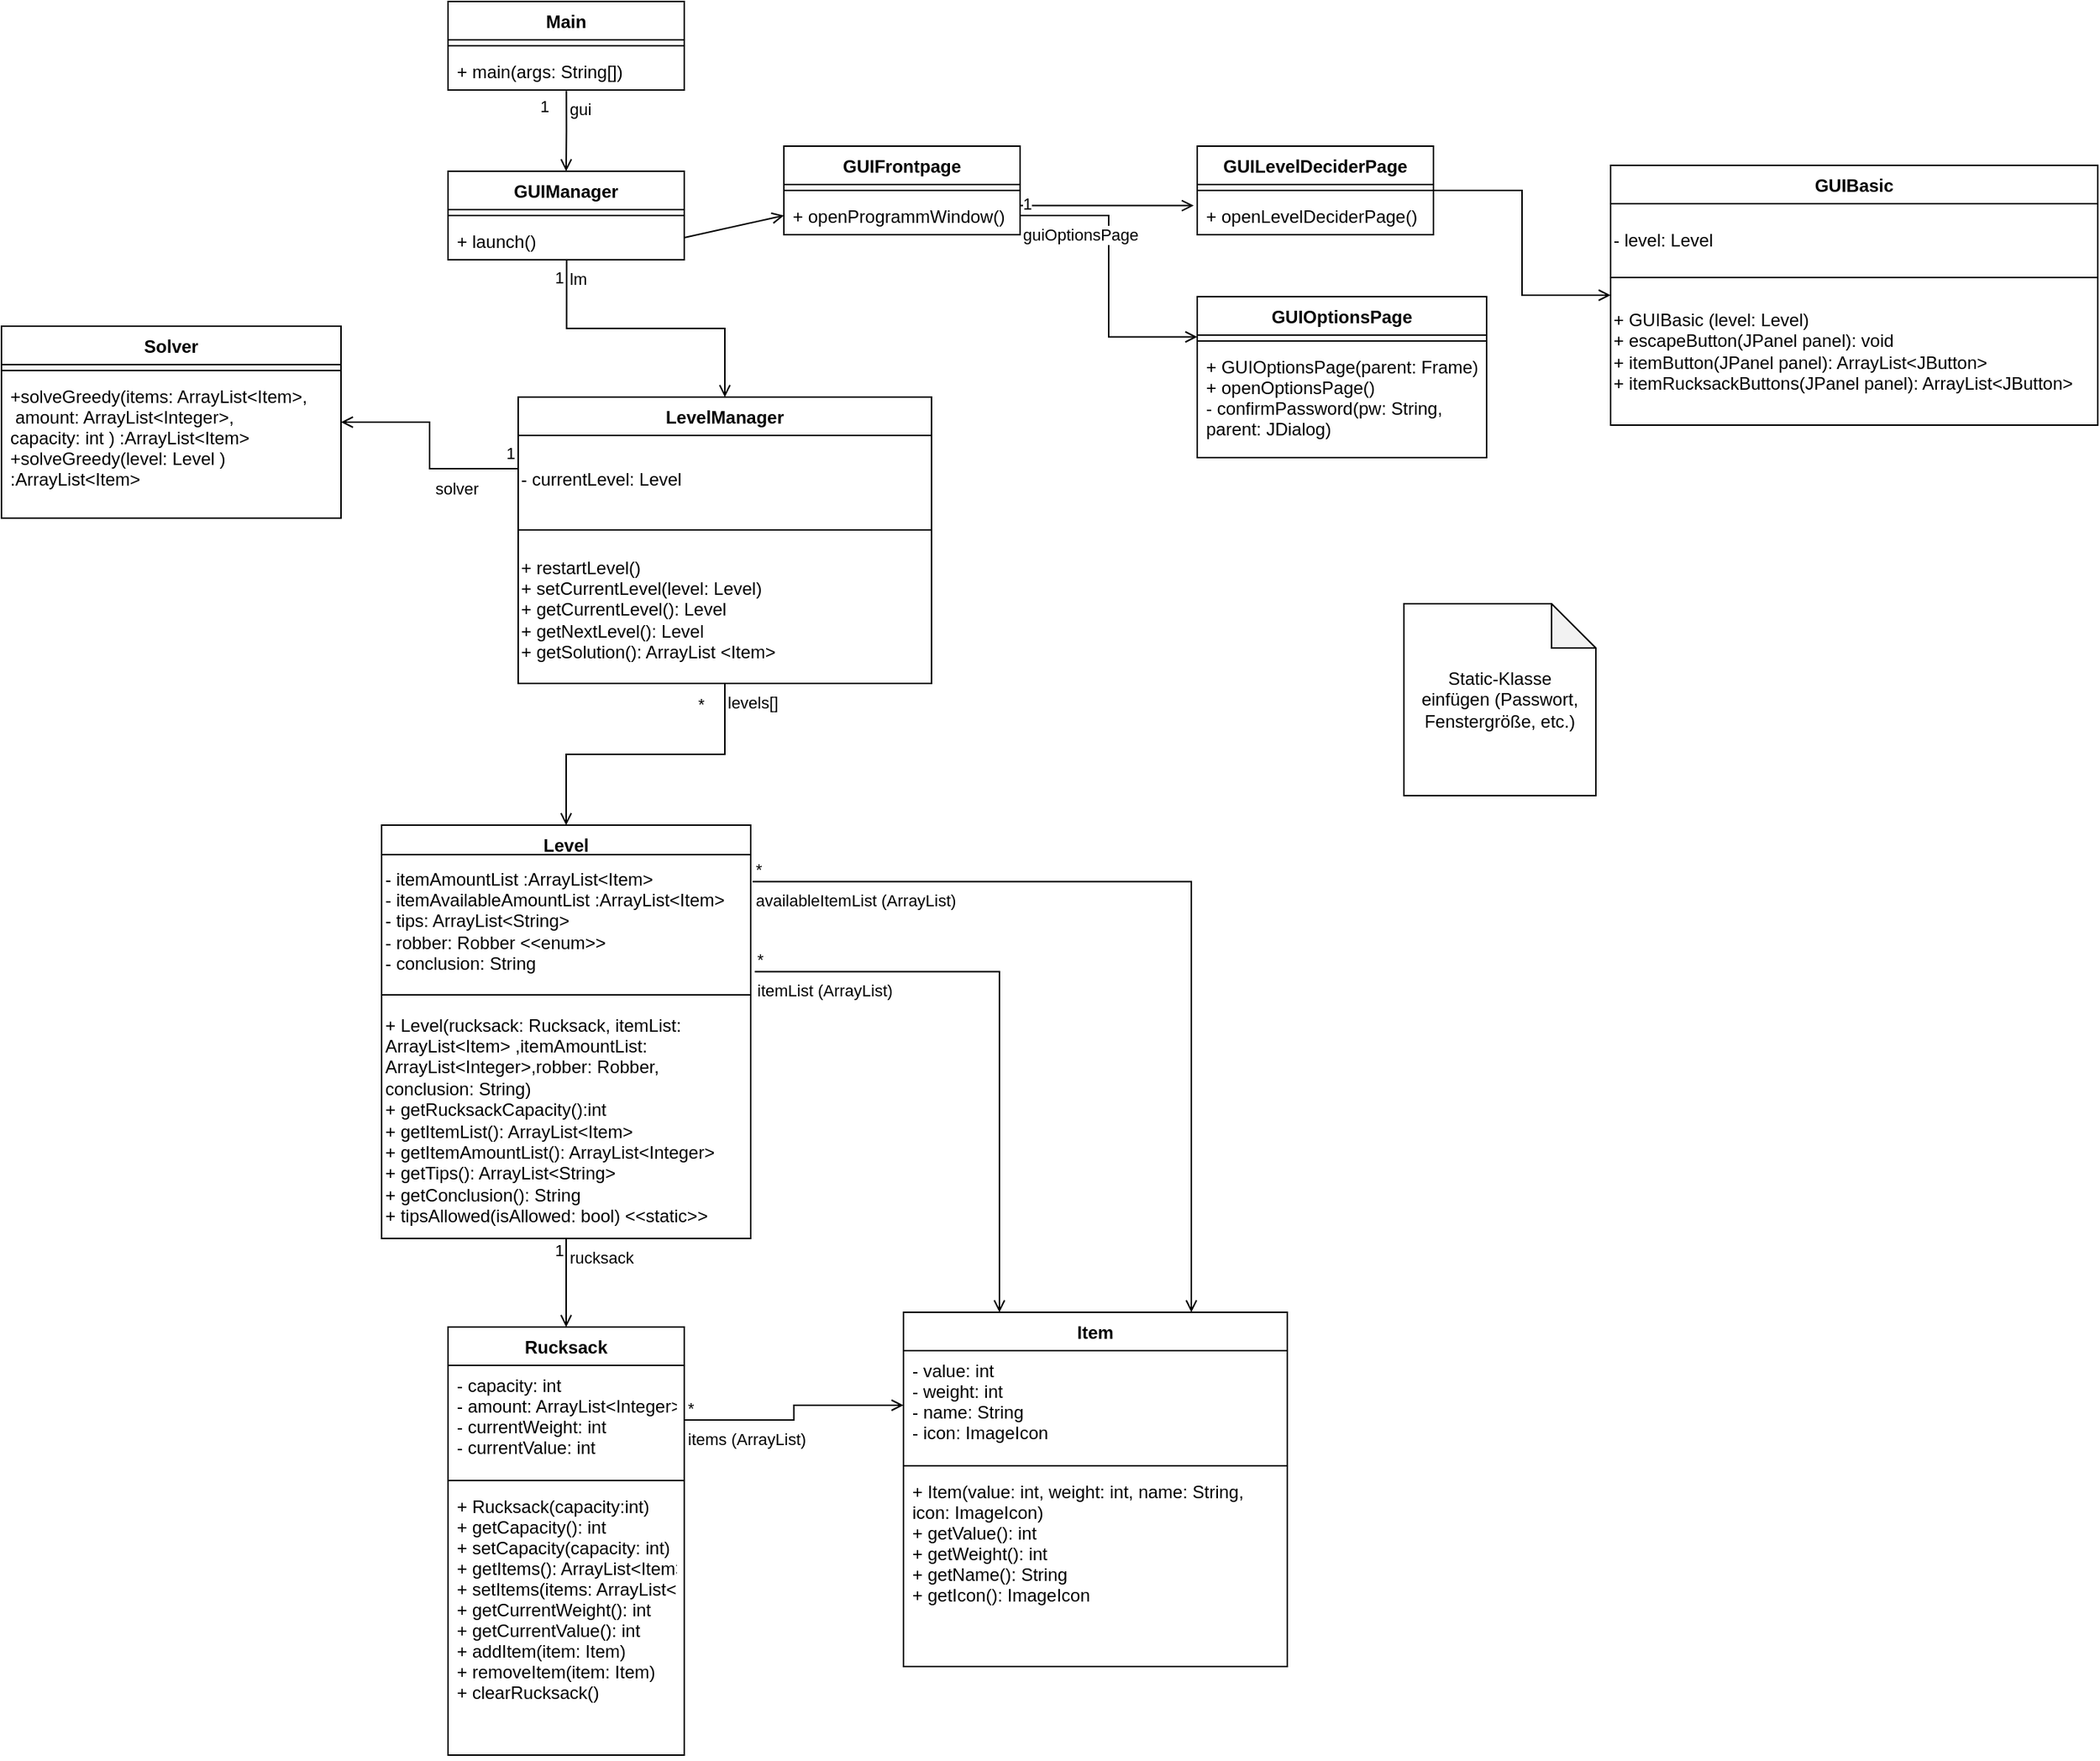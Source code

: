 <mxfile version="20.6.1" type="device"><diagram id="mvksxYR37wyYuG3UCGVY" name="Page-1"><mxGraphModel dx="676" dy="480" grid="1" gridSize="10" guides="1" tooltips="1" connect="1" arrows="1" fold="1" page="1" pageScale="1" pageWidth="827" pageHeight="1169" math="0" shadow="0"><root><mxCell id="0"/><mxCell id="1" parent="0"/><mxCell id="3Lkax07c6LPgoKpLeekD-1" value="Main" style="swimlane;fontStyle=1;align=center;verticalAlign=top;childLayout=stackLayout;horizontal=1;startSize=26;horizontalStack=0;resizeParent=1;resizeParentMax=0;resizeLast=0;collapsible=1;marginBottom=0;" parent="1" vertex="1"><mxGeometry x="312.5" y="32" width="160" height="60" as="geometry"/></mxCell><mxCell id="3Lkax07c6LPgoKpLeekD-3" value="" style="line;strokeWidth=1;fillColor=none;align=left;verticalAlign=middle;spacingTop=-1;spacingLeft=3;spacingRight=3;rotatable=0;labelPosition=right;points=[];portConstraint=eastwest;strokeColor=inherit;" parent="3Lkax07c6LPgoKpLeekD-1" vertex="1"><mxGeometry y="26" width="160" height="8" as="geometry"/></mxCell><mxCell id="3Lkax07c6LPgoKpLeekD-4" value="+ main(args: String[])" style="text;strokeColor=none;fillColor=none;align=left;verticalAlign=top;spacingLeft=4;spacingRight=4;overflow=hidden;rotatable=0;points=[[0,0.5],[1,0.5]];portConstraint=eastwest;" parent="3Lkax07c6LPgoKpLeekD-1" vertex="1"><mxGeometry y="34" width="160" height="26" as="geometry"/></mxCell><mxCell id="3Lkax07c6LPgoKpLeekD-5" value="GUIManager" style="swimlane;fontStyle=1;align=center;verticalAlign=top;childLayout=stackLayout;horizontal=1;startSize=26;horizontalStack=0;resizeParent=1;resizeParentMax=0;resizeLast=0;collapsible=1;marginBottom=0;" parent="1" vertex="1"><mxGeometry x="312.5" y="147" width="160" height="60" as="geometry"/></mxCell><mxCell id="3Lkax07c6LPgoKpLeekD-7" value="" style="line;strokeWidth=1;fillColor=none;align=left;verticalAlign=middle;spacingTop=-1;spacingLeft=3;spacingRight=3;rotatable=0;labelPosition=right;points=[];portConstraint=eastwest;strokeColor=inherit;" parent="3Lkax07c6LPgoKpLeekD-5" vertex="1"><mxGeometry y="26" width="160" height="8" as="geometry"/></mxCell><mxCell id="3Lkax07c6LPgoKpLeekD-8" value="+ launch()" style="text;strokeColor=none;fillColor=none;align=left;verticalAlign=top;spacingLeft=4;spacingRight=4;overflow=hidden;rotatable=0;points=[[0,0.5],[1,0.5]];portConstraint=eastwest;" parent="3Lkax07c6LPgoKpLeekD-5" vertex="1"><mxGeometry y="34" width="160" height="26" as="geometry"/></mxCell><mxCell id="3Lkax07c6LPgoKpLeekD-9" value="LevelManager" style="swimlane;fontStyle=1;align=center;verticalAlign=top;childLayout=stackLayout;horizontal=1;startSize=26;horizontalStack=0;resizeParent=1;resizeParentMax=0;resizeLast=0;collapsible=1;marginBottom=0;" parent="1" vertex="1"><mxGeometry x="360" y="300" width="280" height="194" as="geometry"><mxRectangle x="310" y="250" width="220" height="210" as="alternateBounds"/></mxGeometry></mxCell><mxCell id="kdeTMZNGUCxmGkDWpaPE-43" value="- currentLevel: Level" style="text;html=1;strokeColor=none;fillColor=none;align=left;verticalAlign=middle;whiteSpace=wrap;rounded=0;" vertex="1" parent="3Lkax07c6LPgoKpLeekD-9"><mxGeometry y="26" width="280" height="60" as="geometry"/></mxCell><mxCell id="3Lkax07c6LPgoKpLeekD-11" value="" style="line;strokeWidth=1;fillColor=none;align=left;verticalAlign=middle;spacingTop=-1;spacingLeft=3;spacingRight=3;rotatable=0;labelPosition=right;points=[];portConstraint=eastwest;strokeColor=inherit;" parent="3Lkax07c6LPgoKpLeekD-9" vertex="1"><mxGeometry y="86" width="280" height="8" as="geometry"/></mxCell><mxCell id="kdeTMZNGUCxmGkDWpaPE-44" value="+ restartLevel()&lt;br&gt;+ setCurrentLevel(level: Level)&lt;br&gt;+ getCurrentLevel(): Level&lt;br&gt;+ getNextLevel(): Level&lt;br&gt;+ getSolution(): ArrayList &amp;lt;Item&amp;gt;&lt;br&gt;" style="text;html=1;strokeColor=none;fillColor=none;align=left;verticalAlign=middle;whiteSpace=wrap;rounded=0;" vertex="1" parent="3Lkax07c6LPgoKpLeekD-9"><mxGeometry y="94" width="280" height="100" as="geometry"/></mxCell><mxCell id="3Lkax07c6LPgoKpLeekD-25" value="gui" style="endArrow=open;endFill=0;html=1;edgeStyle=orthogonalEdgeStyle;align=left;verticalAlign=top;rounded=0;exitX=0.501;exitY=1.022;exitDx=0;exitDy=0;exitPerimeter=0;entryX=0.5;entryY=0;entryDx=0;entryDy=0;" parent="1" source="3Lkax07c6LPgoKpLeekD-4" target="3Lkax07c6LPgoKpLeekD-5" edge="1"><mxGeometry x="-1" y="-1" relative="1" as="geometry"><mxPoint x="432.5" y="252" as="sourcePoint"/><mxPoint x="542.5" y="72" as="targetPoint"/><mxPoint x="1" y="-1" as="offset"/></mxGeometry></mxCell><mxCell id="3Lkax07c6LPgoKpLeekD-26" value="1" style="edgeLabel;resizable=0;html=1;align=left;verticalAlign=bottom;" parent="3Lkax07c6LPgoKpLeekD-25" connectable="0" vertex="1"><mxGeometry x="-1" relative="1" as="geometry"><mxPoint x="-20" y="19" as="offset"/></mxGeometry></mxCell><mxCell id="3Lkax07c6LPgoKpLeekD-27" value="lm" style="endArrow=open;endFill=0;html=1;edgeStyle=orthogonalEdgeStyle;align=left;verticalAlign=top;rounded=0;entryX=0.5;entryY=0;entryDx=0;entryDy=0;exitX=0.502;exitY=1;exitDx=0;exitDy=0;exitPerimeter=0;" parent="1" source="3Lkax07c6LPgoKpLeekD-8" target="3Lkax07c6LPgoKpLeekD-9" edge="1"><mxGeometry x="-1" relative="1" as="geometry"><mxPoint x="370" y="280" as="sourcePoint"/><mxPoint x="530" y="280" as="targetPoint"/></mxGeometry></mxCell><mxCell id="3Lkax07c6LPgoKpLeekD-28" value="1" style="edgeLabel;resizable=0;html=1;align=left;verticalAlign=bottom;" parent="3Lkax07c6LPgoKpLeekD-27" connectable="0" vertex="1"><mxGeometry x="-1" relative="1" as="geometry"><mxPoint x="-10" y="20" as="offset"/></mxGeometry></mxCell><mxCell id="3Lkax07c6LPgoKpLeekD-29" value="Solver" style="swimlane;fontStyle=1;align=center;verticalAlign=top;childLayout=stackLayout;horizontal=1;startSize=26;horizontalStack=0;resizeParent=1;resizeParentMax=0;resizeLast=0;collapsible=1;marginBottom=0;" parent="1" vertex="1"><mxGeometry x="10" y="252" width="230" height="130" as="geometry"/></mxCell><mxCell id="3Lkax07c6LPgoKpLeekD-31" value="" style="line;strokeWidth=1;fillColor=none;align=left;verticalAlign=middle;spacingTop=-1;spacingLeft=3;spacingRight=3;rotatable=0;labelPosition=right;points=[];portConstraint=eastwest;strokeColor=inherit;" parent="3Lkax07c6LPgoKpLeekD-29" vertex="1"><mxGeometry y="26" width="230" height="8" as="geometry"/></mxCell><mxCell id="3Lkax07c6LPgoKpLeekD-32" value="+solveGreedy(items: ArrayList&lt;Item&gt;,&#10; amount: ArrayList&lt;Integer&gt;, &#10;capacity: int ) :ArrayList&lt;Item&gt;&#10;+solveGreedy(level: Level ) &#10;:ArrayList&lt;Item&gt;" style="text;strokeColor=none;fillColor=none;align=left;verticalAlign=top;spacingLeft=4;spacingRight=4;overflow=hidden;rotatable=0;points=[[0,0.5],[1,0.5]];portConstraint=eastwest;" parent="3Lkax07c6LPgoKpLeekD-29" vertex="1"><mxGeometry y="34" width="230" height="96" as="geometry"/></mxCell><mxCell id="3Lkax07c6LPgoKpLeekD-33" value="Level" style="swimlane;fontStyle=1;align=center;verticalAlign=top;childLayout=stackLayout;horizontal=1;startSize=20;horizontalStack=0;resizeParent=1;resizeParentMax=0;resizeLast=0;collapsible=1;marginBottom=0;" parent="1" vertex="1"><mxGeometry x="267.5" y="590" width="250" height="280" as="geometry"/></mxCell><mxCell id="8" value="- itemAmountList :ArrayList&amp;lt;Item&amp;gt;&lt;br&gt;- itemAvailableAmountList :ArrayList&amp;lt;Item&amp;gt;&lt;br&gt;- tips: ArrayList&amp;lt;String&amp;gt;&lt;br&gt;- robber: Robber &amp;lt;&amp;lt;enum&amp;gt;&amp;gt;&lt;br&gt;- conclusion: String" style="text;html=1;align=left;verticalAlign=middle;resizable=0;points=[];autosize=1;strokeColor=none;fillColor=none;" parent="3Lkax07c6LPgoKpLeekD-33" vertex="1"><mxGeometry y="20" width="250" height="90" as="geometry"/></mxCell><mxCell id="3Lkax07c6LPgoKpLeekD-35" value="" style="line;strokeWidth=1;fillColor=none;align=left;verticalAlign=middle;spacingTop=-1;spacingLeft=3;spacingRight=3;rotatable=0;labelPosition=right;points=[];portConstraint=eastwest;strokeColor=inherit;" parent="3Lkax07c6LPgoKpLeekD-33" vertex="1"><mxGeometry y="110" width="250" height="10" as="geometry"/></mxCell><mxCell id="11" value="&lt;span class=&quot;pl-smi&quot;&gt;+ Level&lt;/span&gt;(r&lt;span class=&quot;pl-smi&quot;&gt;ucksack:&lt;/span&gt;&amp;nbsp;R&lt;span class=&quot;pl-s1&quot;&gt;ucksack&lt;/span&gt;,&amp;nbsp;&lt;span class=&quot;pl-s1&quot;&gt;itemList:&amp;nbsp;&lt;br&gt;&lt;span class=&quot;pl-smi&quot;&gt;ArrayList&lt;/span&gt;&amp;lt;&lt;span class=&quot;pl-smi&quot;&gt;Item&lt;/span&gt;&amp;gt;&amp;nbsp;&lt;/span&gt;,&lt;span class=&quot;pl-s1&quot;&gt;itemAmountList:&amp;nbsp;&amp;nbsp;&lt;br&gt;&lt;span class=&quot;pl-smi&quot;&gt;ArrayList&lt;/span&gt;&amp;lt;&lt;span class=&quot;pl-smi&quot;&gt;Integer&lt;/span&gt;&amp;gt;,robber: Robber, &lt;br&gt;conclusion: String&lt;/span&gt;)&lt;br&gt;&lt;span style=&quot;&quot;&gt;+ g&lt;/span&gt;&lt;span class=&quot;pl-en&quot;&gt;etRucksackCapacity&lt;/span&gt;():int&lt;br&gt;&lt;span style=&quot;&quot;&gt;+ getItemList(): ArrayList&amp;lt;Item&amp;gt;&lt;br&gt;+ getItemAmountList(): ArrayList&amp;lt;Integer&amp;gt;&lt;br&gt;+ getTips(): ArrayList&amp;lt;String&amp;gt;&lt;br&gt;+ getConclusion(): String&lt;br&gt;+ tipsAllowed(isAllowed: bool) &amp;lt;&amp;lt;static&amp;gt;&amp;gt;&lt;br&gt;&lt;/span&gt;" style="text;html=1;align=left;verticalAlign=middle;resizable=0;points=[];autosize=1;strokeColor=none;fillColor=none;" parent="3Lkax07c6LPgoKpLeekD-33" vertex="1"><mxGeometry y="120" width="250" height="160" as="geometry"/></mxCell><mxCell id="3Lkax07c6LPgoKpLeekD-37" value="solver" style="endArrow=open;endFill=0;html=1;edgeStyle=orthogonalEdgeStyle;align=left;verticalAlign=top;rounded=0;exitX=0;exitY=0.25;exitDx=0;exitDy=0;entryX=1;entryY=0.5;entryDx=0;entryDy=0;" parent="1" source="3Lkax07c6LPgoKpLeekD-9" target="3Lkax07c6LPgoKpLeekD-29" edge="1"><mxGeometry x="-0.234" relative="1" as="geometry"><mxPoint x="310" y="410" as="sourcePoint"/><mxPoint x="240" y="309" as="targetPoint"/><mxPoint as="offset"/></mxGeometry></mxCell><mxCell id="3Lkax07c6LPgoKpLeekD-38" value="1" style="edgeLabel;resizable=0;html=1;align=left;verticalAlign=bottom;" parent="3Lkax07c6LPgoKpLeekD-37" connectable="0" vertex="1"><mxGeometry x="-1" relative="1" as="geometry"><mxPoint x="-10" y="-2" as="offset"/></mxGeometry></mxCell><mxCell id="3Lkax07c6LPgoKpLeekD-39" value="levels[]" style="endArrow=open;endFill=0;html=1;edgeStyle=orthogonalEdgeStyle;align=left;verticalAlign=top;rounded=0;exitX=0.5;exitY=1;exitDx=0;exitDy=0;entryX=0.5;entryY=0;entryDx=0;entryDy=0;" parent="1" source="3Lkax07c6LPgoKpLeekD-9" target="3Lkax07c6LPgoKpLeekD-33" edge="1"><mxGeometry x="-1" relative="1" as="geometry"><mxPoint x="370" y="410" as="sourcePoint"/><mxPoint x="530" y="410" as="targetPoint"/></mxGeometry></mxCell><mxCell id="3Lkax07c6LPgoKpLeekD-40" value="*" style="edgeLabel;resizable=0;html=1;align=left;verticalAlign=bottom;" parent="3Lkax07c6LPgoKpLeekD-39" connectable="0" vertex="1"><mxGeometry x="-1" relative="1" as="geometry"><mxPoint x="-20" y="22" as="offset"/></mxGeometry></mxCell><mxCell id="3Lkax07c6LPgoKpLeekD-41" value="Rucksack" style="swimlane;fontStyle=1;align=center;verticalAlign=top;childLayout=stackLayout;horizontal=1;startSize=26;horizontalStack=0;resizeParent=1;resizeParentMax=0;resizeLast=0;collapsible=1;marginBottom=0;" parent="1" vertex="1"><mxGeometry x="312.5" y="930" width="160" height="290" as="geometry"/></mxCell><mxCell id="3Lkax07c6LPgoKpLeekD-42" value="- capacity: int&#10;- amount: ArrayList&lt;Integer&gt;&#10;- currentWeight: int&#10;- currentValue: int&#10;" style="text;strokeColor=none;fillColor=none;align=left;verticalAlign=top;spacingLeft=4;spacingRight=4;overflow=hidden;rotatable=0;points=[[0,0.5],[1,0.5]];portConstraint=eastwest;" parent="3Lkax07c6LPgoKpLeekD-41" vertex="1"><mxGeometry y="26" width="160" height="74" as="geometry"/></mxCell><mxCell id="3Lkax07c6LPgoKpLeekD-43" value="" style="line;strokeWidth=1;fillColor=none;align=left;verticalAlign=middle;spacingTop=-1;spacingLeft=3;spacingRight=3;rotatable=0;labelPosition=right;points=[];portConstraint=eastwest;strokeColor=inherit;" parent="3Lkax07c6LPgoKpLeekD-41" vertex="1"><mxGeometry y="100" width="160" height="8" as="geometry"/></mxCell><mxCell id="3Lkax07c6LPgoKpLeekD-44" value="+ Rucksack(capacity:int)&#10;+ getCapacity(): int&#10;+ setCapacity(capacity: int)&#10;+ getItems(): ArrayList&lt;Item&gt;&#10;+ setItems(items: ArrayList&lt;Item&gt;)&#10;+ getCurrentWeight(): int&#10;+ getCurrentValue(): int&#10;+ addItem(item: Item)&#10;+ removeItem(item: Item)&#10;+ clearRucksack()&#10;&#10;&#10;" style="text;strokeColor=none;fillColor=none;align=left;verticalAlign=top;spacingLeft=4;spacingRight=4;overflow=hidden;rotatable=0;points=[[0,0.5],[1,0.5]];portConstraint=eastwest;" parent="3Lkax07c6LPgoKpLeekD-41" vertex="1"><mxGeometry y="108" width="160" height="182" as="geometry"/></mxCell><mxCell id="3Lkax07c6LPgoKpLeekD-45" value="rucksack" style="endArrow=open;endFill=0;html=1;edgeStyle=orthogonalEdgeStyle;align=left;verticalAlign=top;rounded=0;exitX=0.5;exitY=1;exitDx=0;exitDy=0;entryX=0.5;entryY=0;entryDx=0;entryDy=0;" parent="1" source="3Lkax07c6LPgoKpLeekD-33" target="3Lkax07c6LPgoKpLeekD-41" edge="1"><mxGeometry x="-1" relative="1" as="geometry"><mxPoint x="370" y="660" as="sourcePoint"/><mxPoint x="530" y="660" as="targetPoint"/></mxGeometry></mxCell><mxCell id="3Lkax07c6LPgoKpLeekD-46" value="1" style="edgeLabel;resizable=0;html=1;align=left;verticalAlign=bottom;" parent="3Lkax07c6LPgoKpLeekD-45" connectable="0" vertex="1"><mxGeometry x="-1" relative="1" as="geometry"><mxPoint x="-10" y="16" as="offset"/></mxGeometry></mxCell><mxCell id="3Lkax07c6LPgoKpLeekD-47" value="Item" style="swimlane;fontStyle=1;align=center;verticalAlign=top;childLayout=stackLayout;horizontal=1;startSize=26;horizontalStack=0;resizeParent=1;resizeParentMax=0;resizeLast=0;collapsible=1;marginBottom=0;" parent="1" vertex="1"><mxGeometry x="621" y="920" width="260" height="240" as="geometry"/></mxCell><mxCell id="3Lkax07c6LPgoKpLeekD-48" value="- value: int&#10;- weight: int&#10;- name: String&#10;- icon: ImageIcon" style="text;strokeColor=none;fillColor=none;align=left;verticalAlign=top;spacingLeft=4;spacingRight=4;overflow=hidden;rotatable=0;points=[[0,0.5],[1,0.5]];portConstraint=eastwest;" parent="3Lkax07c6LPgoKpLeekD-47" vertex="1"><mxGeometry y="26" width="260" height="74" as="geometry"/></mxCell><mxCell id="3Lkax07c6LPgoKpLeekD-49" value="" style="line;strokeWidth=1;fillColor=none;align=left;verticalAlign=middle;spacingTop=-1;spacingLeft=3;spacingRight=3;rotatable=0;labelPosition=right;points=[];portConstraint=eastwest;strokeColor=inherit;" parent="3Lkax07c6LPgoKpLeekD-47" vertex="1"><mxGeometry y="100" width="260" height="8" as="geometry"/></mxCell><mxCell id="3Lkax07c6LPgoKpLeekD-50" value="+ Item(value: int, weight: int, name: String,&#10;icon: ImageIcon)&#10;+ getValue(): int&#10;+ getWeight(): int&#10;+ getName(): String&#10;+ getIcon(): ImageIcon" style="text;strokeColor=none;fillColor=none;align=left;verticalAlign=top;spacingLeft=4;spacingRight=4;overflow=hidden;rotatable=0;points=[[0,0.5],[1,0.5]];portConstraint=eastwest;" parent="3Lkax07c6LPgoKpLeekD-47" vertex="1"><mxGeometry y="108" width="260" height="132" as="geometry"/></mxCell><mxCell id="3Lkax07c6LPgoKpLeekD-51" value="items (ArrayList)" style="endArrow=open;endFill=0;html=1;edgeStyle=orthogonalEdgeStyle;align=left;verticalAlign=top;rounded=0;exitX=1;exitY=0.5;exitDx=0;exitDy=0;entryX=0;entryY=0.5;entryDx=0;entryDy=0;" parent="1" source="3Lkax07c6LPgoKpLeekD-42" target="3Lkax07c6LPgoKpLeekD-48" edge="1"><mxGeometry x="-1" relative="1" as="geometry"><mxPoint x="520" y="930" as="sourcePoint"/><mxPoint x="530" y="930" as="targetPoint"/></mxGeometry></mxCell><mxCell id="3Lkax07c6LPgoKpLeekD-52" value="*" style="edgeLabel;resizable=0;html=1;align=left;verticalAlign=bottom;" parent="3Lkax07c6LPgoKpLeekD-51" connectable="0" vertex="1"><mxGeometry x="-1" relative="1" as="geometry"/></mxCell><mxCell id="15" value="itemList (ArrayList)" style="endArrow=open;endFill=0;html=1;edgeStyle=orthogonalEdgeStyle;align=left;verticalAlign=top;rounded=0;entryX=0.25;entryY=0;entryDx=0;entryDy=0;exitX=1.011;exitY=0.88;exitDx=0;exitDy=0;exitPerimeter=0;" parent="1" source="8" target="3Lkax07c6LPgoKpLeekD-47" edge="1"><mxGeometry x="-1" relative="1" as="geometry"><mxPoint x="600" y="660" as="sourcePoint"/><mxPoint x="820" y="810" as="targetPoint"/></mxGeometry></mxCell><mxCell id="16" value="*" style="edgeLabel;resizable=0;html=1;align=left;verticalAlign=bottom;" parent="15" connectable="0" vertex="1"><mxGeometry x="-1" relative="1" as="geometry"/></mxCell><mxCell id="17" value="availableItemList (ArrayList)" style="endArrow=open;endFill=0;html=1;edgeStyle=orthogonalEdgeStyle;align=left;verticalAlign=top;rounded=0;entryX=0.75;entryY=0;entryDx=0;entryDy=0;exitX=1.005;exitY=0.203;exitDx=0;exitDy=0;exitPerimeter=0;" parent="1" source="8" target="3Lkax07c6LPgoKpLeekD-47" edge="1"><mxGeometry x="-1" relative="1" as="geometry"><mxPoint x="610" y="710" as="sourcePoint"/><mxPoint x="770" y="710" as="targetPoint"/></mxGeometry></mxCell><mxCell id="18" value="*" style="edgeLabel;resizable=0;html=1;align=left;verticalAlign=bottom;" parent="17" connectable="0" vertex="1"><mxGeometry x="-1" relative="1" as="geometry"/></mxCell><mxCell id="19" value="GUIFrontpage" style="swimlane;fontStyle=1;align=center;verticalAlign=top;childLayout=stackLayout;horizontal=1;startSize=26;horizontalStack=0;resizeParent=1;resizeParentMax=0;resizeLast=0;collapsible=1;marginBottom=0;" parent="1" vertex="1"><mxGeometry x="540" y="130" width="160" height="60" as="geometry"/></mxCell><mxCell id="20" value="" style="line;strokeWidth=1;fillColor=none;align=left;verticalAlign=middle;spacingTop=-1;spacingLeft=3;spacingRight=3;rotatable=0;labelPosition=right;points=[];portConstraint=eastwest;strokeColor=inherit;" parent="19" vertex="1"><mxGeometry y="26" width="160" height="8" as="geometry"/></mxCell><mxCell id="21" value="+ openProgrammWindow()" style="text;strokeColor=none;fillColor=none;align=left;verticalAlign=top;spacingLeft=4;spacingRight=4;overflow=hidden;rotatable=0;points=[[0,0.5],[1,0.5]];portConstraint=eastwest;" parent="19" vertex="1"><mxGeometry y="34" width="160" height="26" as="geometry"/></mxCell><mxCell id="kdeTMZNGUCxmGkDWpaPE-52" value="" style="edgeStyle=orthogonalEdgeStyle;rounded=0;orthogonalLoop=1;jettySize=auto;html=1;endArrow=open;endFill=0;" edge="1" parent="1" source="22" target="kdeTMZNGUCxmGkDWpaPE-48"><mxGeometry relative="1" as="geometry"/></mxCell><mxCell id="22" value="GUILevelDeciderPage" style="swimlane;fontStyle=1;align=center;verticalAlign=top;childLayout=stackLayout;horizontal=1;startSize=26;horizontalStack=0;resizeParent=1;resizeParentMax=0;resizeLast=0;collapsible=1;marginBottom=0;" parent="1" vertex="1"><mxGeometry x="820" y="130" width="160" height="60" as="geometry"/></mxCell><mxCell id="kdeTMZNGUCxmGkDWpaPE-45" value="" style="line;strokeWidth=1;fillColor=none;align=left;verticalAlign=middle;spacingTop=-1;spacingLeft=3;spacingRight=3;rotatable=0;labelPosition=right;points=[];portConstraint=eastwest;strokeColor=inherit;" vertex="1" parent="22"><mxGeometry y="26" width="160" height="8" as="geometry"/></mxCell><mxCell id="24" value="+ openLevelDeciderPage()" style="text;strokeColor=none;fillColor=none;align=left;verticalAlign=top;spacingLeft=4;spacingRight=4;overflow=hidden;rotatable=0;points=[[0,0.5],[1,0.5]];portConstraint=eastwest;" parent="22" vertex="1"><mxGeometry y="34" width="160" height="26" as="geometry"/></mxCell><mxCell id="27" value="" style="endArrow=open;html=1;rounded=0;exitX=0.998;exitY=0.238;exitDx=0;exitDy=0;exitPerimeter=0;entryX=-0.015;entryY=0.242;entryDx=0;entryDy=0;entryPerimeter=0;endFill=0;" parent="1" source="21" target="24" edge="1"><mxGeometry width="50" height="50" relative="1" as="geometry"><mxPoint x="770" y="240" as="sourcePoint"/><mxPoint x="820" y="190" as="targetPoint"/></mxGeometry></mxCell><mxCell id="28" value="" style="endArrow=open;html=1;rounded=0;exitX=1;exitY=0.75;exitDx=0;exitDy=0;entryX=0;entryY=0.5;entryDx=0;entryDy=0;endFill=0;" parent="1" source="3Lkax07c6LPgoKpLeekD-5" target="21" edge="1"><mxGeometry width="50" height="50" relative="1" as="geometry"><mxPoint x="770" y="240" as="sourcePoint"/><mxPoint x="820" y="190" as="targetPoint"/></mxGeometry></mxCell><mxCell id="29" value="GUIOptionsPage" style="swimlane;fontStyle=1;align=center;verticalAlign=top;childLayout=stackLayout;horizontal=1;startSize=26;horizontalStack=0;resizeParent=1;resizeParentMax=0;resizeLast=0;collapsible=1;marginBottom=0;" parent="1" vertex="1"><mxGeometry x="820" y="232" width="196" height="109" as="geometry"/></mxCell><mxCell id="31" value="" style="line;strokeWidth=1;fillColor=none;align=left;verticalAlign=middle;spacingTop=-1;spacingLeft=3;spacingRight=3;rotatable=0;labelPosition=right;points=[];portConstraint=eastwest;strokeColor=inherit;" parent="29" vertex="1"><mxGeometry y="26" width="196" height="8" as="geometry"/></mxCell><mxCell id="32" value="+ GUIOptionsPage(parent: Frame)&#10;+ openOptionsPage()&#10;- confirmPassword(pw: String, &#10;parent: JDialog)" style="text;strokeColor=none;fillColor=none;align=left;verticalAlign=top;spacingLeft=4;spacingRight=4;overflow=hidden;rotatable=0;points=[[0,0.5],[1,0.5]];portConstraint=eastwest;" parent="29" vertex="1"><mxGeometry y="34" width="196" height="75" as="geometry"/></mxCell><mxCell id="34" value="guiOptionsPage" style="endArrow=open;endFill=0;html=1;edgeStyle=orthogonalEdgeStyle;align=left;verticalAlign=top;rounded=0;exitX=1;exitY=0.5;exitDx=0;exitDy=0;entryX=0;entryY=0.25;entryDx=0;entryDy=0;" parent="1" source="21" target="29" edge="1"><mxGeometry x="-1" relative="1" as="geometry"><mxPoint x="720" y="230" as="sourcePoint"/><mxPoint x="880" y="230" as="targetPoint"/></mxGeometry></mxCell><mxCell id="35" value="1" style="edgeLabel;resizable=0;html=1;align=left;verticalAlign=bottom;" parent="34" connectable="0" vertex="1"><mxGeometry x="-1" relative="1" as="geometry"/></mxCell><mxCell id="kdeTMZNGUCxmGkDWpaPE-41" value="Static-Klasse&lt;br&gt;einfügen (Passwort, Fenstergröße, etc.)" style="shape=note;whiteSpace=wrap;html=1;backgroundOutline=1;darkOpacity=0.05;" vertex="1" parent="1"><mxGeometry x="960" y="440" width="130" height="130" as="geometry"/></mxCell><mxCell id="kdeTMZNGUCxmGkDWpaPE-48" value="GUIBasic" style="swimlane;fontStyle=1;align=center;verticalAlign=top;childLayout=stackLayout;horizontal=1;startSize=26;horizontalStack=0;resizeParent=1;resizeParentMax=0;resizeLast=0;collapsible=1;marginBottom=0;" vertex="1" parent="1"><mxGeometry x="1100" y="143" width="330" height="176" as="geometry"/></mxCell><mxCell id="kdeTMZNGUCxmGkDWpaPE-53" value="- level: Level" style="html=1;align=left;" vertex="1" parent="kdeTMZNGUCxmGkDWpaPE-48"><mxGeometry y="26" width="330" height="50" as="geometry"/></mxCell><mxCell id="kdeTMZNGUCxmGkDWpaPE-55" value="&lt;div style=&quot;&quot;&gt;&lt;span style=&quot;background-color: initial;&quot;&gt;+ GUIBasic (level: Level)&lt;/span&gt;&lt;/div&gt;&lt;div style=&quot;&quot;&gt;&lt;span style=&quot;background-color: initial;&quot;&gt;+ escapeButton(JPanel panel): void&lt;/span&gt;&lt;/div&gt;&lt;div style=&quot;&quot;&gt;&lt;span style=&quot;background-color: initial;&quot;&gt;+ itemButton(JPanel panel): ArrayList&amp;lt;JButton&amp;gt;&lt;/span&gt;&lt;/div&gt;&lt;div style=&quot;&quot;&gt;&lt;span style=&quot;background-color: initial;&quot;&gt;+ itemRucksackButtons(JPanel panel): ArrayList&amp;lt;JButton&amp;gt;&lt;/span&gt;&lt;/div&gt;" style="html=1;align=left;" vertex="1" parent="kdeTMZNGUCxmGkDWpaPE-48"><mxGeometry y="76" width="330" height="100" as="geometry"/></mxCell></root></mxGraphModel></diagram></mxfile>